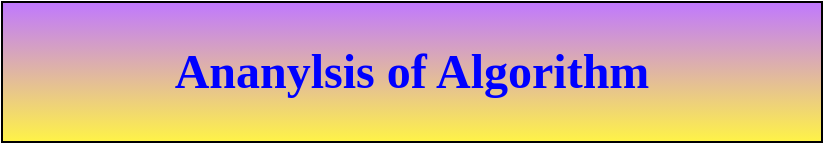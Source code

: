 <mxfile>
    <diagram id="6m6_lFqKbqMbNZxsNTCS" name="Page-1">
        <mxGraphModel dx="869" dy="2692" grid="1" gridSize="10" guides="1" tooltips="1" connect="1" arrows="1" fold="1" page="1" pageScale="1" pageWidth="850" pageHeight="1100" math="0" shadow="0">
            <root>
                <mxCell id="0"/>
                <mxCell id="1" parent="0"/>
                <mxCell id="2" value="&lt;h1&gt;&lt;b&gt;&lt;font color=&quot;#0000ff&quot; face=&quot;Georgia&quot; style=&quot;font-size: 24px;&quot;&gt;Ananylsis of Algorithm&lt;/font&gt;&lt;/b&gt;&lt;/h1&gt;" style="rounded=0;whiteSpace=wrap;html=1;fillColor=#C078FF;gradientColor=#FFF347;" vertex="1" parent="1">
                    <mxGeometry x="210" y="-2160" width="410" height="70" as="geometry"/>
                </mxCell>
            </root>
        </mxGraphModel>
    </diagram>
</mxfile>